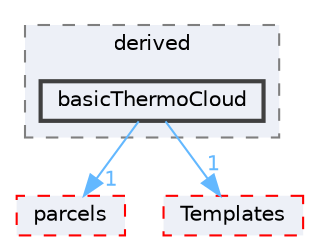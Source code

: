 digraph "src/lagrangian/intermediate/clouds/derived/basicThermoCloud"
{
 // LATEX_PDF_SIZE
  bgcolor="transparent";
  edge [fontname=Helvetica,fontsize=10,labelfontname=Helvetica,labelfontsize=10];
  node [fontname=Helvetica,fontsize=10,shape=box,height=0.2,width=0.4];
  compound=true
  subgraph clusterdir_c6860622f4fbcabfab9cda1ac4325d83 {
    graph [ bgcolor="#edf0f7", pencolor="grey50", label="derived", fontname=Helvetica,fontsize=10 style="filled,dashed", URL="dir_c6860622f4fbcabfab9cda1ac4325d83.html",tooltip=""]
  dir_8b51402f133ef2621262e7528aef3084 [label="basicThermoCloud", fillcolor="#edf0f7", color="grey25", style="filled,bold", URL="dir_8b51402f133ef2621262e7528aef3084.html",tooltip=""];
  }
  dir_b8d19ddbdf0975644e34192d6313800e [label="parcels", fillcolor="#edf0f7", color="red", style="filled,dashed", URL="dir_b8d19ddbdf0975644e34192d6313800e.html",tooltip=""];
  dir_f332ac72f0d3698ba18c2dc3cab43221 [label="Templates", fillcolor="#edf0f7", color="red", style="filled,dashed", URL="dir_f332ac72f0d3698ba18c2dc3cab43221.html",tooltip=""];
  dir_8b51402f133ef2621262e7528aef3084->dir_b8d19ddbdf0975644e34192d6313800e [headlabel="1", labeldistance=1.5 headhref="dir_000251_002785.html" href="dir_000251_002785.html" color="steelblue1" fontcolor="steelblue1"];
  dir_8b51402f133ef2621262e7528aef3084->dir_f332ac72f0d3698ba18c2dc3cab43221 [headlabel="1", labeldistance=1.5 headhref="dir_000251_003975.html" href="dir_000251_003975.html" color="steelblue1" fontcolor="steelblue1"];
}

